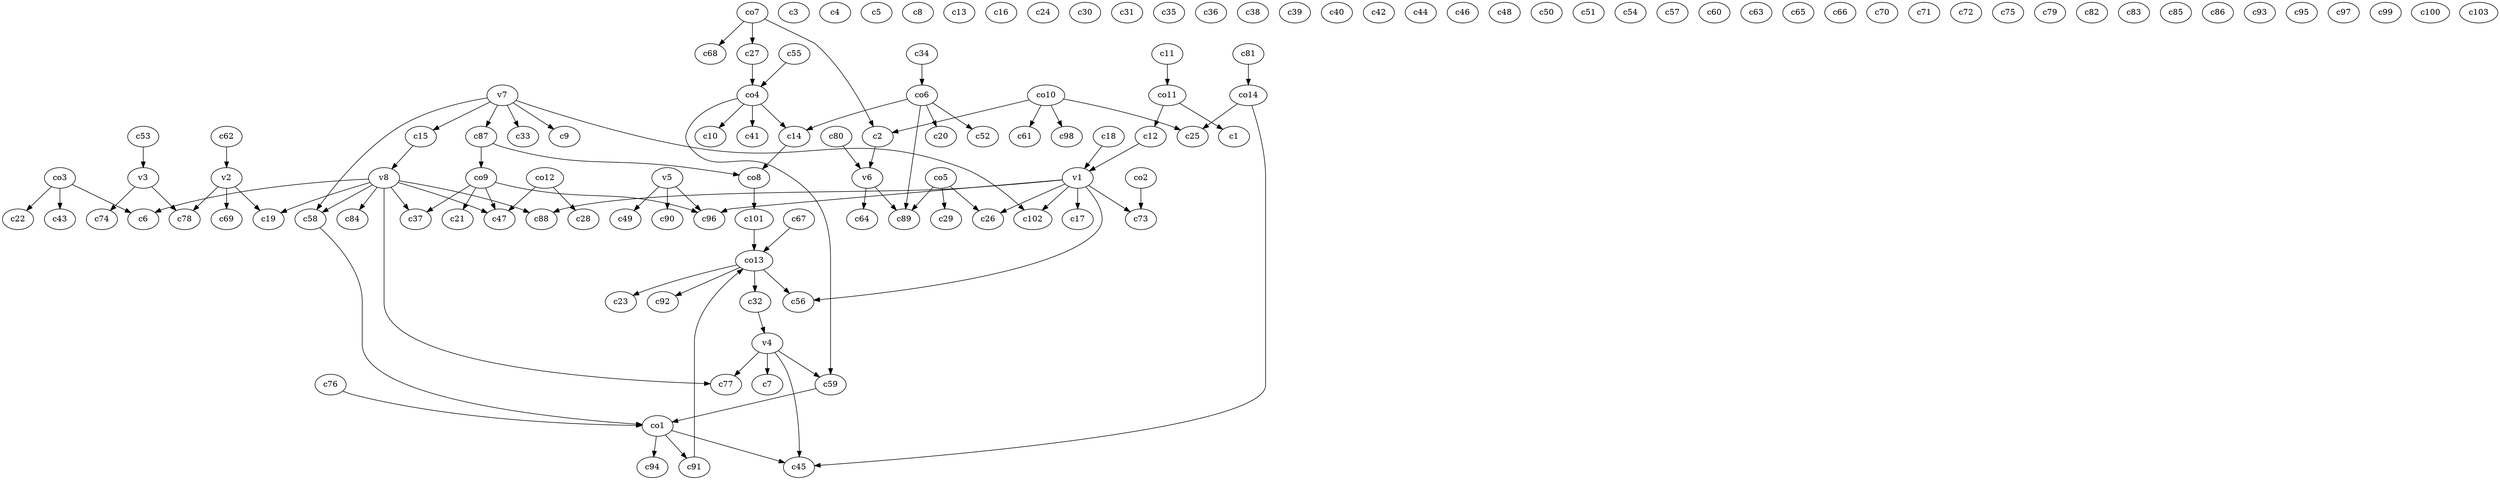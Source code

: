 strict digraph  {
c1;
c2;
c3;
c4;
c5;
c6;
c7;
c8;
c9;
c10;
c11;
c12;
c13;
c14;
c15;
c16;
c17;
c18;
c19;
c20;
c21;
c22;
c23;
c24;
c25;
c26;
c27;
c28;
c29;
c30;
c31;
c32;
c33;
c34;
c35;
c36;
c37;
c38;
c39;
c40;
c41;
c42;
c43;
c44;
c45;
c46;
c47;
c48;
c49;
c50;
c51;
c52;
c53;
c54;
c55;
c56;
c57;
c58;
c59;
c60;
c61;
c62;
c63;
c64;
c65;
c66;
c67;
c68;
c69;
c70;
c71;
c72;
c73;
c74;
c75;
c76;
c77;
c78;
c79;
c80;
c81;
c82;
c83;
c84;
c85;
c86;
c87;
c88;
c89;
c90;
c91;
c92;
c93;
c94;
c95;
c96;
c97;
c98;
c99;
c100;
c101;
c102;
c103;
v1;
v2;
v3;
v4;
v5;
v6;
v7;
v8;
co1;
co2;
co3;
co4;
co5;
co6;
co7;
co8;
co9;
co10;
co11;
co12;
co13;
co14;
c2 -> v6  [weight=1];
c11 -> co11  [weight=1];
c12 -> v1  [weight=1];
c14 -> co8  [weight=1];
c15 -> v8  [weight=1];
c18 -> v1  [weight=1];
c27 -> co4  [weight=1];
c32 -> v4  [weight=1];
c34 -> co6  [weight=1];
c53 -> v3  [weight=1];
c55 -> co4  [weight=1];
c58 -> co1  [weight=1];
c59 -> co1  [weight=1];
c62 -> v2  [weight=1];
c67 -> co13  [weight=1];
c76 -> co1  [weight=1];
c80 -> v6  [weight=1];
c81 -> co14  [weight=1];
c87 -> co8  [weight=1];
c87 -> co9  [weight=1];
c91 -> co13  [weight=1];
c101 -> co13  [weight=1];
v1 -> c17  [weight=1];
v1 -> c88  [weight=1];
v1 -> c73  [weight=1];
v1 -> c102  [weight=1];
v1 -> c96  [weight=1];
v1 -> c56  [weight=1];
v1 -> c26  [weight=1];
v2 -> c19  [weight=1];
v2 -> c69  [weight=1];
v2 -> c78  [weight=1];
v3 -> c74  [weight=1];
v3 -> c78  [weight=1];
v4 -> c59  [weight=1];
v4 -> c7  [weight=1];
v4 -> c77  [weight=1];
v4 -> c45  [weight=1];
v5 -> c90  [weight=1];
v5 -> c96  [weight=1];
v5 -> c49  [weight=1];
v6 -> c89  [weight=1];
v6 -> c64  [weight=1];
v7 -> c87  [weight=1];
v7 -> c33  [weight=1];
v7 -> c15  [weight=1];
v7 -> c102  [weight=1];
v7 -> c9  [weight=1];
v7 -> c58  [weight=1];
v8 -> c19  [weight=1];
v8 -> c84  [weight=1];
v8 -> c77  [weight=1];
v8 -> c58  [weight=1];
v8 -> c37  [weight=1];
v8 -> c6  [weight=1];
v8 -> c88  [weight=1];
v8 -> c47  [weight=1];
co1 -> c91  [weight=1];
co1 -> c94  [weight=1];
co1 -> c45  [weight=1];
co2 -> c73  [weight=1];
co3 -> c6  [weight=1];
co3 -> c43  [weight=1];
co3 -> c22  [weight=1];
co4 -> c14  [weight=1];
co4 -> c41  [weight=1];
co4 -> c59  [weight=1];
co4 -> c10  [weight=1];
co5 -> c89  [weight=1];
co5 -> c26  [weight=1];
co5 -> c29  [weight=1];
co6 -> c52  [weight=1];
co6 -> c20  [weight=1];
co6 -> c89  [weight=1];
co6 -> c14  [weight=1];
co7 -> c68  [weight=1];
co7 -> c27  [weight=1];
co7 -> c2  [weight=1];
co8 -> c101  [weight=1];
co9 -> c21  [weight=1];
co9 -> c96  [weight=1];
co9 -> c47  [weight=1];
co9 -> c37  [weight=1];
co10 -> c98  [weight=1];
co10 -> c25  [weight=1];
co10 -> c61  [weight=1];
co10 -> c2  [weight=1];
co11 -> c12  [weight=1];
co11 -> c1  [weight=1];
co12 -> c47  [weight=1];
co12 -> c28  [weight=1];
co13 -> c92  [weight=1];
co13 -> c23  [weight=1];
co13 -> c32  [weight=1];
co13 -> c56  [weight=1];
co14 -> c25  [weight=1];
co14 -> c45  [weight=1];
}
